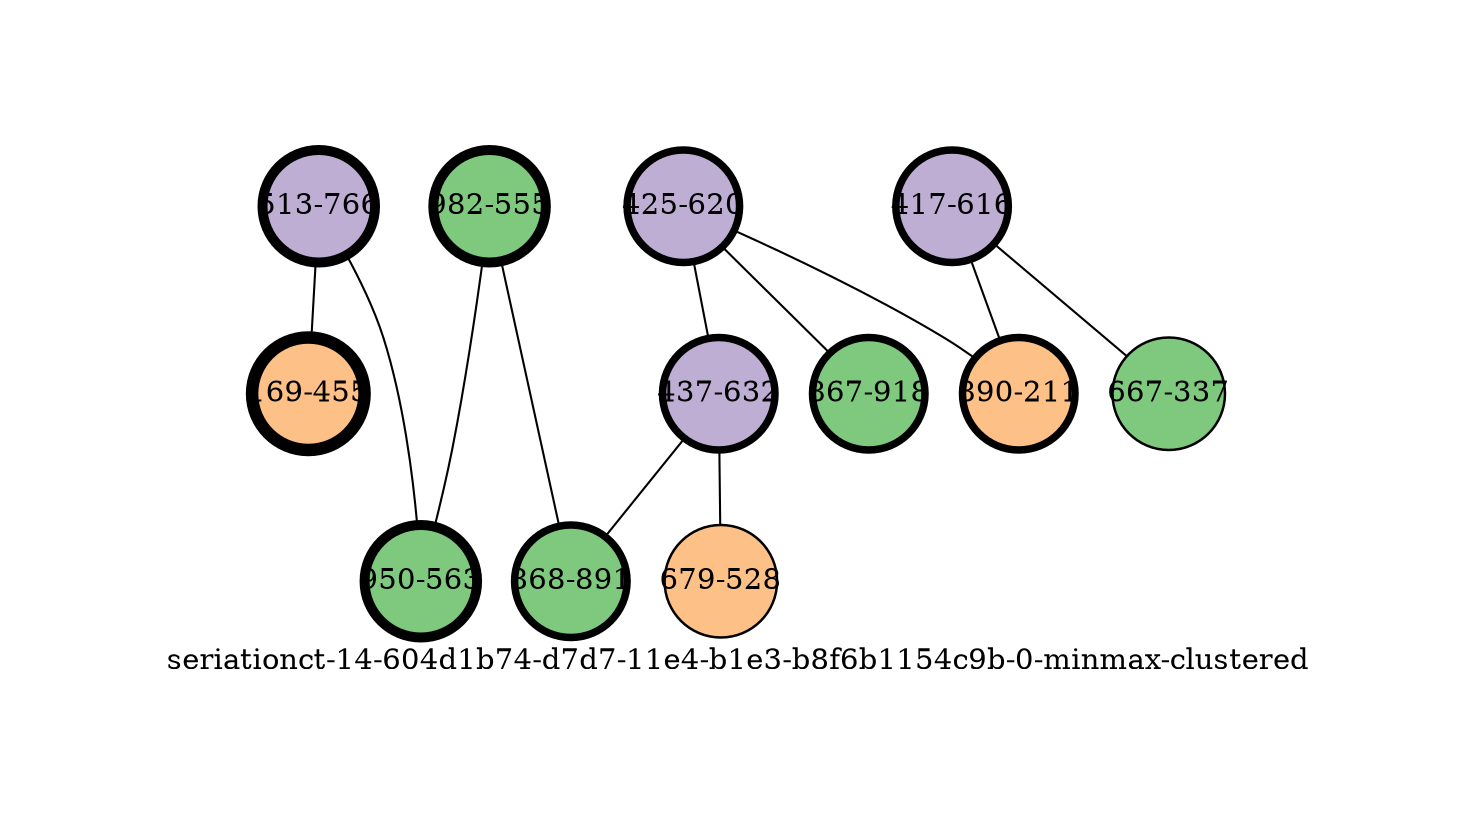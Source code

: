 strict graph "seriationct-14-604d1b74-d7d7-11e4-b1e3-b8f6b1154c9b-0-minmax-clustered" {
labelloc=b;
ratio=auto;
pad="1.0";
label="seriationct-14-604d1b74-d7d7-11e4-b1e3-b8f6b1154c9b-0-minmax-clustered";
node [width="0.75", style=filled, fixedsize=true, height="0.75", shape=circle, label=""];
0 [xCoordinate="766.0", appears_in_slice=4, yCoordinate="513.0", colorscheme=accent5, short_label="513-766", label="513-766", cluster_id=1, fillcolor=2, size="500.434043185", id=0, penwidth="4.8"];
1 [xCoordinate="616.0", appears_in_slice=3, yCoordinate="417.0", colorscheme=accent5, short_label="417-616", label="417-616", cluster_id=1, fillcolor=2, size="501.611929895", id=3, penwidth="3.6"];
2 [xCoordinate="455.0", appears_in_slice=5, yCoordinate="169.0", colorscheme=accent5, short_label="169-455", label="169-455", cluster_id=2, fillcolor=3, size="498.794683052", id=2, penwidth="6.0"];
3 [xCoordinate="620.0", appears_in_slice=3, yCoordinate="425.0", colorscheme=accent5, short_label="425-620", label="425-620", cluster_id=1, fillcolor=2, size="501.611929895", id=1, penwidth="3.6"];
4 [xCoordinate="632.0", appears_in_slice=3, yCoordinate="437.0", colorscheme=accent5, short_label="437-632", label="437-632", cluster_id=1, fillcolor=2, size="501.611929895", id=4, penwidth="3.6"];
5 [xCoordinate="555.0", appears_in_slice=4, yCoordinate="982.0", colorscheme=accent5, short_label="982-555", label="982-555", cluster_id=0, fillcolor=1, size="500.434043185", id=5, penwidth="4.8"];
6 [xCoordinate="563.0", appears_in_slice=4, yCoordinate="950.0", colorscheme=accent5, short_label="950-563", label="950-563", cluster_id=0, fillcolor=1, size="500.434043185", id=6, penwidth="4.8"];
7 [xCoordinate="211.0", appears_in_slice=3, yCoordinate="890.0", colorscheme=accent5, short_label="890-211", label="890-211", cluster_id=2, fillcolor=3, size="501.611929895", id=7, penwidth="3.6"];
8 [xCoordinate="891.0", appears_in_slice=3, yCoordinate="868.0", colorscheme=accent5, short_label="868-891", label="868-891", cluster_id=0, fillcolor=1, size="501.611929895", id=8, penwidth="3.6"];
9 [xCoordinate="337.0", appears_in_slice=1, yCoordinate="667.0", colorscheme=accent5, short_label="667-337", label="667-337", cluster_id=0, fillcolor=1, size="495.115804013", id=9, penwidth="1.2"];
10 [xCoordinate="528.0", appears_in_slice=1, yCoordinate="679.0", colorscheme=accent5, short_label="679-528", label="679-528", cluster_id=2, fillcolor=3, size="495.115804013", id=10, penwidth="1.2"];
11 [xCoordinate="918.0", appears_in_slice=3, yCoordinate="867.0", colorscheme=accent5, short_label="867-918", label="867-918", cluster_id=0, fillcolor=1, size="501.611929895", id=11, penwidth="3.6"];
0 -- 2  [inverseweight="13.5295635219", weight="0.0739122144173"];
0 -- 6  [inverseweight="18.1789441372", weight="0.0550086953594"];
1 -- 9  [inverseweight="2.48455637368", weight="0.40248633945"];
1 -- 7  [inverseweight="5.21825430654", weight="0.191634968565"];
3 -- 11  [inverseweight="5.36078400244", weight="0.186539879157"];
3 -- 4  [inverseweight="6.14812065045", weight="0.16265132987"];
3 -- 7  [inverseweight="5.74572349048", weight="0.174042485974"];
4 -- 8  [inverseweight="5.37682978124", weight="0.185983198406"];
4 -- 10  [inverseweight="1.76122983253", weight="0.56778506787"];
5 -- 8  [inverseweight="8.89331222525", weight="0.112444044994"];
5 -- 6  [inverseweight="76.2668527915", weight="0.0131118561131"];
}
